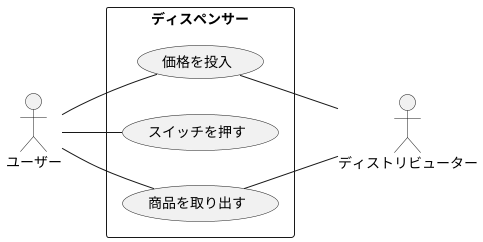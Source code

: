 @startuml
left to right direction
actor ユーザー
actor ディストリビューター
rectangle ディスペンサー {
usecase 価格を投入
usecase スイッチを押す
usecase 商品を取り出す
}
ユーザー -- 価格を投入
ユーザー -- スイッチを押す
ユーザー -- 商品を取り出す
価格を投入 -- ディストリビューター
商品を取り出す -- ディストリビューター
@enduml
